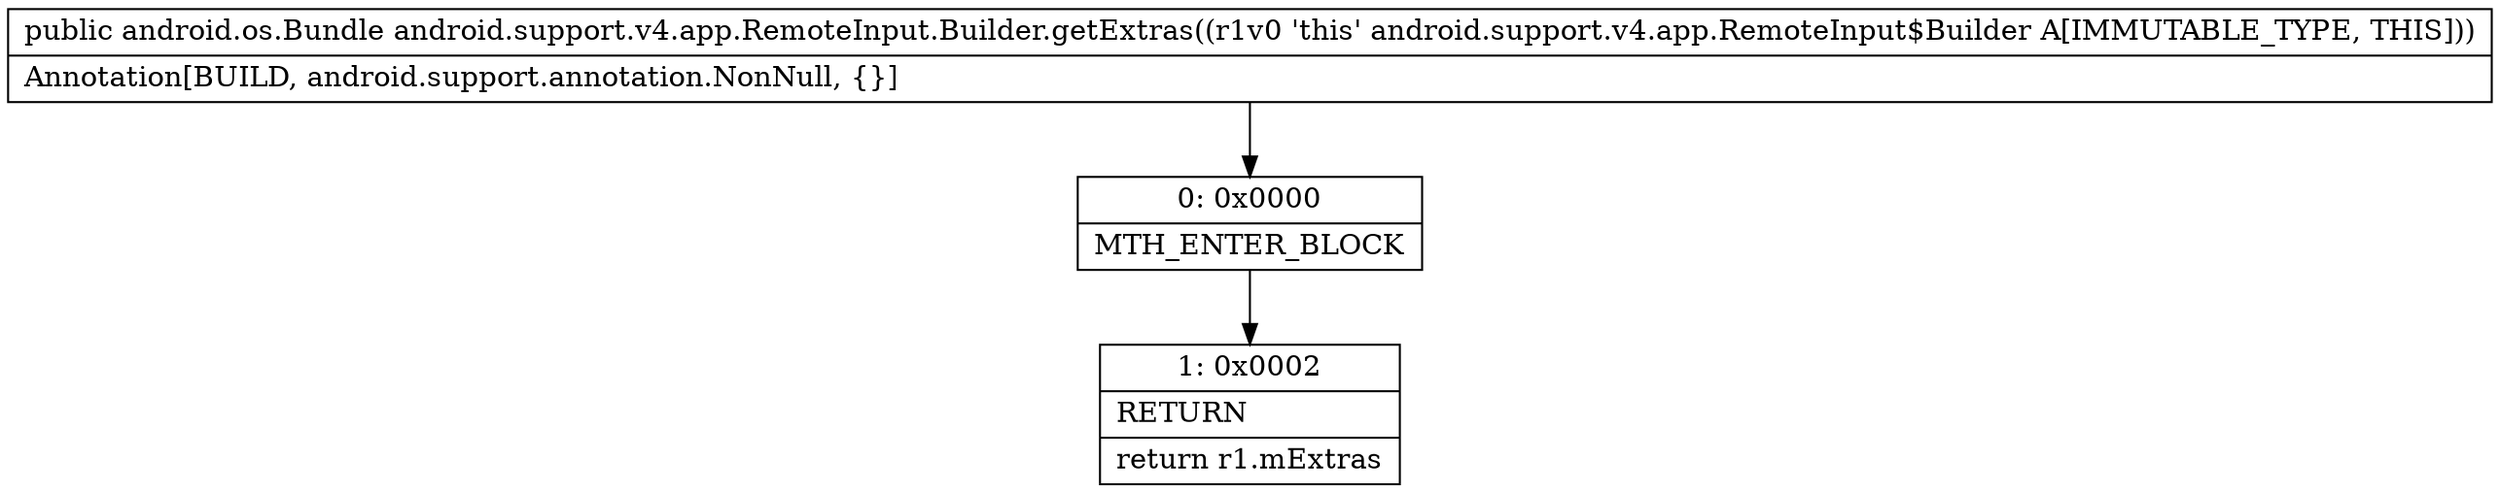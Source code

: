 digraph "CFG forandroid.support.v4.app.RemoteInput.Builder.getExtras()Landroid\/os\/Bundle;" {
Node_0 [shape=record,label="{0\:\ 0x0000|MTH_ENTER_BLOCK\l}"];
Node_1 [shape=record,label="{1\:\ 0x0002|RETURN\l|return r1.mExtras\l}"];
MethodNode[shape=record,label="{public android.os.Bundle android.support.v4.app.RemoteInput.Builder.getExtras((r1v0 'this' android.support.v4.app.RemoteInput$Builder A[IMMUTABLE_TYPE, THIS]))  | Annotation[BUILD, android.support.annotation.NonNull, \{\}]\l}"];
MethodNode -> Node_0;
Node_0 -> Node_1;
}

